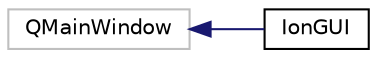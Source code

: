digraph "Graphical Class Hierarchy"
{
  edge [fontname="Helvetica",fontsize="10",labelfontname="Helvetica",labelfontsize="10"];
  node [fontname="Helvetica",fontsize="10",shape=record];
  rankdir="LR";
  Node118 [label="QMainWindow",height=0.2,width=0.4,color="grey75", fillcolor="white", style="filled"];
  Node118 -> Node0 [dir="back",color="midnightblue",fontsize="10",style="solid",fontname="Helvetica"];
  Node0 [label="IonGUI",height=0.2,width=0.4,color="black", fillcolor="white", style="filled",URL="$dc/d0b/class_ion_g_u_i.html",tooltip="Ion GUI main class. "];
}
